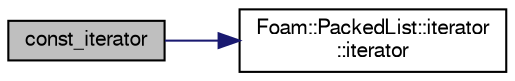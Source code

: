 digraph "const_iterator"
{
  bgcolor="transparent";
  edge [fontname="FreeSans",fontsize="10",labelfontname="FreeSans",labelfontsize="10"];
  node [fontname="FreeSans",fontsize="10",shape=record];
  rankdir="LR";
  Node0 [label="const_iterator",height=0.2,width=0.4,color="black", fillcolor="grey75", style="filled", fontcolor="black"];
  Node0 -> Node1 [color="midnightblue",fontsize="10",style="solid",fontname="FreeSans"];
  Node1 [label="Foam::PackedList::iterator\l::iterator",height=0.2,width=0.4,color="black",URL="$a25950.html#a67d652c2433cf9217ed2a1485092fdd1",tooltip="Construct null. "];
}
